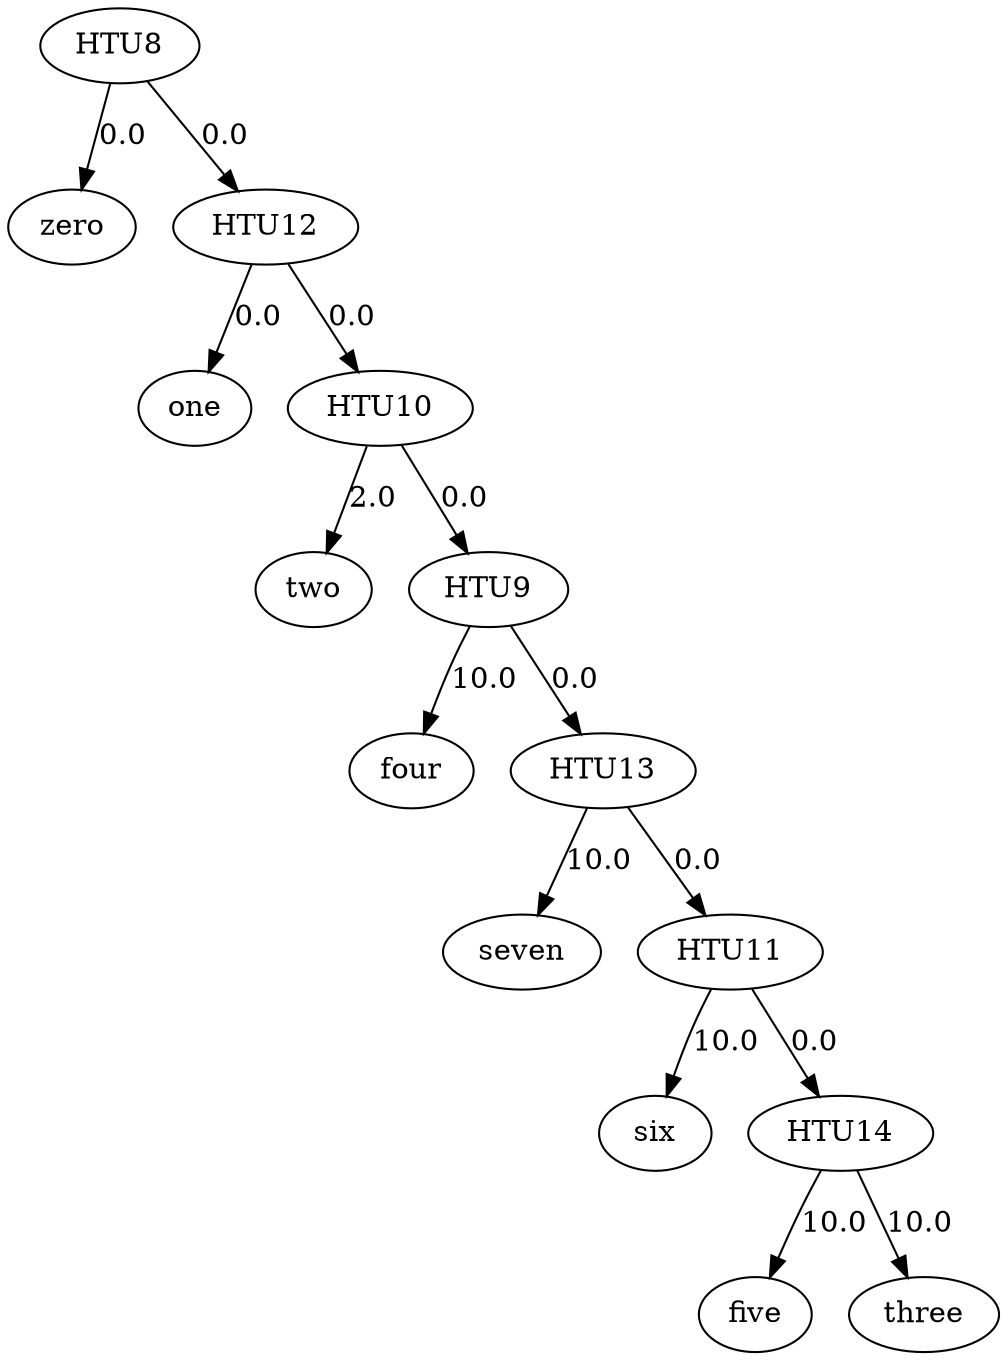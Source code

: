 digraph {
    0 [label=five];
    1 [label=four];
    2 [label=one];
    3 [label=seven];
    4 [label=six];
    5 [label=three];
    6 [label=two];
    7 [label=zero];
    8 [label=HTU8];
    9 [label=HTU9];
    10 [label=HTU10];
    11 [label=HTU11];
    12 [label=HTU12];
    13 [label=HTU13];
    14 [label=HTU14];
    8 -> 7 [label=0.0];
    8 -> 12 [label=0.0];
    9 -> 1 [label=10.0];
    9 -> 13 [label=0.0];
    10 -> 6 [label=2.0];
    10 -> 9 [label=0.0];
    11 -> 4 [label=10.0];
    11 -> 14 [label=0.0];
    12 -> 2 [label=0.0];
    12 -> 10 [label=0.0];
    13 -> 3 [label=10.0];
    13 -> 11 [label=0.0];
    14 -> 0 [label=10.0];
    14 -> 5 [label=10.0];
}
digraph {
    0 [label=five];
    1 [label=four];
    2 [label=one];
    3 [label=seven];
    4 [label=six];
    5 [label=three];
    6 [label=two];
    7 [label=zero];
    8 [label=HTU8];
    9 [label=HTU9];
    10 [label=HTU10];
    11 [label=HTU11];
    12 [label=HTU12];
    13 [label=HTU13];
    14 [label=HTU14];
    8 -> 7 [label=0.0];
    8 -> 12 [label=0.0];
    9 -> 0 [label=10.0];
    9 -> 14 [label=0.0];
    10 -> 6 [label=2.0];
    10 -> 9 [label=0.0];
    11 -> 4 [label=10.0];
    11 -> 13 [label=0.0];
    12 -> 2 [label=0.0];
    12 -> 10 [label=0.0];
    13 -> 1 [label=10.0];
    13 -> 3 [label=10.0];
    14 -> 5 [label=10.0];
    14 -> 11 [label=0.0];
}
digraph {
    0 [label=five];
    1 [label=four];
    2 [label=one];
    3 [label=seven];
    4 [label=six];
    5 [label=three];
    6 [label=two];
    7 [label=zero];
    8 [label=HTU8];
    9 [label=HTU9];
    10 [label=HTU10];
    11 [label=HTU11];
    12 [label=HTU12];
    13 [label=HTU13];
    14 [label=HTU14];
    8 -> 7 [label=0.0];
    8 -> 10 [label=0.0];
    9 -> 11 [label=0.0];
    9 -> 14 [label=0.0];
    10 -> 2 [label=0.0];
    10 -> 12 [label=0.0];
    11 -> 4 [label=10.0];
    11 -> 13 [label=0.0];
    12 -> 6 [label=2.0];
    12 -> 9 [label=0.0];
    13 -> 1 [label=10.0];
    13 -> 3 [label=10.0];
    14 -> 0 [label=10.0];
    14 -> 5 [label=10.0];
}
digraph {
    0 [label=five];
    1 [label=four];
    2 [label=one];
    3 [label=seven];
    4 [label=six];
    5 [label=three];
    6 [label=two];
    7 [label=zero];
    8 [label=HTU8];
    9 [label=HTU9];
    10 [label=HTU10];
    11 [label=HTU11];
    12 [label=HTU12];
    13 [label=HTU13];
    14 [label=HTU14];
    8 -> 7 [label=0.0];
    8 -> 13 [label=0.0];
    9 -> 4 [label=10.0];
    9 -> 12 [label=0.0];
    10 -> 9 [label=0.0];
    10 -> 14 [label=0.0];
    11 -> 6 [label=2.0];
    11 -> 10 [label=0.0];
    12 -> 0 [label=10.0];
    12 -> 5 [label=10.0];
    13 -> 2 [label=0.0];
    13 -> 11 [label=0.0];
    14 -> 1 [label=10.0];
    14 -> 3 [label=10.0];
}
digraph {
    0 [label=five];
    1 [label=four];
    2 [label=one];
    3 [label=seven];
    4 [label=six];
    5 [label=three];
    6 [label=two];
    7 [label=zero];
    8 [label=HTU8];
    9 [label=HTU9];
    10 [label=HTU10];
    11 [label=HTU11];
    12 [label=HTU12];
    13 [label=HTU13];
    14 [label=HTU14];
    8 -> 7 [label=0.0];
    8 -> 13 [label=0.0];
    9 -> 12 [label=0.0];
    9 -> 14 [label=0.0];
    10 -> 4 [label=10.0];
    10 -> 9 [label=0.0];
    11 -> 6 [label=2.0];
    11 -> 10 [label=0.0];
    12 -> 0 [label=10.0];
    12 -> 5 [label=10.0];
    13 -> 2 [label=0.0];
    13 -> 11 [label=0.0];
    14 -> 1 [label=10.0];
    14 -> 3 [label=10.0];
}
digraph {
    0 [label=five];
    1 [label=four];
    2 [label=one];
    3 [label=seven];
    4 [label=six];
    5 [label=three];
    6 [label=two];
    7 [label=zero];
    8 [label=HTU8];
    9 [label=HTU9];
    10 [label=HTU10];
    11 [label=HTU11];
    12 [label=HTU12];
    13 [label=HTU13];
    14 [label=HTU14];
    8 -> 7 [label=0.0];
    8 -> 13 [label=0.0];
    9 -> 4 [label=10.0];
    9 -> 12 [label=0.0];
    10 -> 3 [label=10.0];
    10 -> 14 [label=0.0];
    11 -> 6 [label=2.0];
    11 -> 10 [label=0.0];
    12 -> 0 [label=10.0];
    12 -> 5 [label=10.0];
    13 -> 2 [label=0.0];
    13 -> 11 [label=0.0];
    14 -> 1 [label=10.0];
    14 -> 9 [label=0.0];
}
digraph {
    0 [label=five];
    1 [label=four];
    2 [label=one];
    3 [label=seven];
    4 [label=six];
    5 [label=three];
    6 [label=two];
    7 [label=zero];
    8 [label=HTU8];
    9 [label=HTU9];
    10 [label=HTU10];
    11 [label=HTU11];
    12 [label=HTU12];
    13 [label=HTU13];
    14 [label=HTU14];
    8 -> 7 [label=0.0];
    8 -> 13 [label=0.0];
    9 -> 4 [label=10.0];
    9 -> 12 [label=0.0];
    10 -> 1 [label=10.0];
    10 -> 14 [label=0.0];
    11 -> 6 [label=2.0];
    11 -> 10 [label=0.0];
    12 -> 0 [label=10.0];
    12 -> 5 [label=10.0];
    13 -> 2 [label=0.0];
    13 -> 11 [label=0.0];
    14 -> 3 [label=10.0];
    14 -> 9 [label=0.0];
}
digraph {
    0 [label=five];
    1 [label=four];
    2 [label=one];
    3 [label=seven];
    4 [label=six];
    5 [label=three];
    6 [label=two];
    7 [label=zero];
    8 [label=HTU8];
    9 [label=HTU9];
    10 [label=HTU10];
    11 [label=HTU11];
    12 [label=HTU12];
    13 [label=HTU13];
    14 [label=HTU14];
    8 -> 7 [label=0.0];
    8 -> 13 [label=0.0];
    9 -> 4 [label=10.0];
    9 -> 14 [label=0.0];
    10 -> 5 [label=10.0];
    10 -> 12 [label=0.0];
    11 -> 6 [label=2.0];
    11 -> 10 [label=0.0];
    12 -> 0 [label=10.0];
    12 -> 9 [label=0.0];
    13 -> 2 [label=0.0];
    13 -> 11 [label=0.0];
    14 -> 1 [label=10.0];
    14 -> 3 [label=10.0];
}
digraph {
    0 [label=five];
    1 [label=four];
    2 [label=one];
    3 [label=seven];
    4 [label=six];
    5 [label=three];
    6 [label=two];
    7 [label=zero];
    8 [label=HTU8];
    9 [label=HTU9];
    10 [label=HTU10];
    11 [label=HTU11];
    12 [label=HTU12];
    13 [label=HTU13];
    14 [label=HTU14];
    8 -> 7 [label=0.0];
    8 -> 13 [label=0.0];
    9 -> 4 [label=10.0];
    9 -> 14 [label=0.0];
    10 -> 0 [label=10.0];
    10 -> 12 [label=0.0];
    11 -> 6 [label=2.0];
    11 -> 10 [label=0.0];
    12 -> 5 [label=10.0];
    12 -> 9 [label=0.0];
    13 -> 2 [label=0.0];
    13 -> 11 [label=0.0];
    14 -> 1 [label=10.0];
    14 -> 3 [label=10.0];
}
digraph {
    0 [label=five];
    1 [label=four];
    2 [label=one];
    3 [label=seven];
    4 [label=six];
    5 [label=three];
    6 [label=two];
    7 [label=zero];
    8 [label=HTU8];
    9 [label=HTU9];
    10 [label=HTU10];
    11 [label=HTU11];
    12 [label=HTU12];
    13 [label=HTU13];
    14 [label=HTU14];
    8 -> 7 [label=0.0];
    8 -> 11 [label=0.0];
    9 -> 4 [label=10.0];
    9 -> 14 [label=0.0];
    10 -> 9 [label=0.0];
    10 -> 12 [label=0.0];
    11 -> 2 [label=0.0];
    11 -> 13 [label=0.0];
    12 -> 0 [label=10.0];
    12 -> 5 [label=10.0];
    13 -> 6 [label=2.0];
    13 -> 10 [label=0.0];
    14 -> 1 [label=10.0];
    14 -> 3 [label=10.0];
}